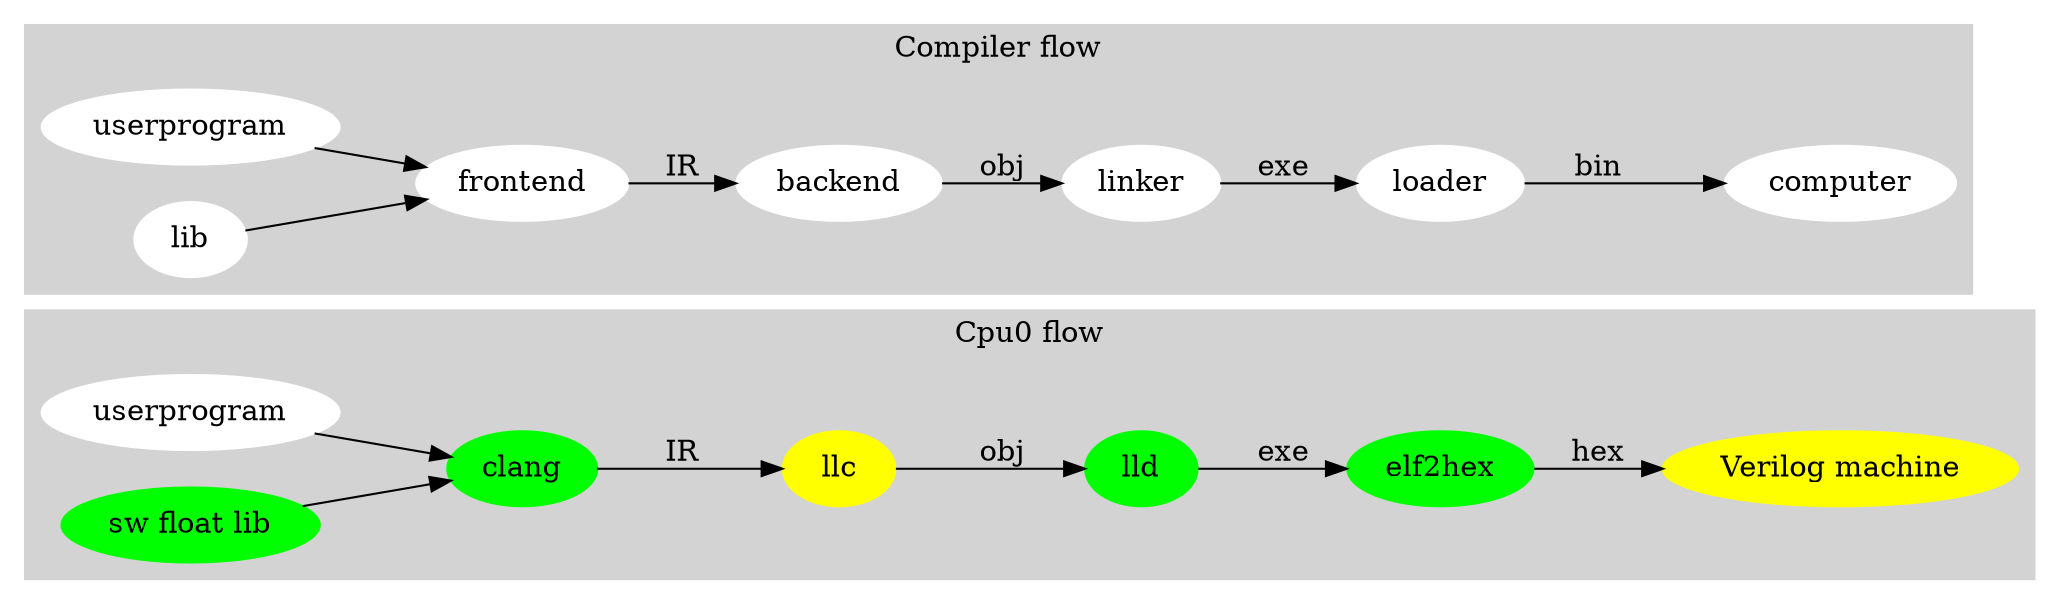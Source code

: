 digraph G {

  rankdir=LR;
  subgraph cluster_1 {
    style=filled;
    color=lightgrey;
    label = "Cpu0 flow";
    node [style=filled,color=white]; usercode [label = "userprogram"];
    node [style=filled,color=green]; sflib [label = "sw float lib"];
    node [style=filled,color=green]; clang;
    node [style=filled,color=yellow]; llc, "Verilog machine";
    node [style=filled,color=green]; lld, elf2hex;
    usercode -> clang;
    sflib -> clang;
    clang -> llc [ label = "IR" ];
    llc -> lld [ label = "obj" ];
    lld -> elf2hex [ label = "exe" ];
    elf2hex -> "Verilog machine" [ label = "hex" ];
  }
  subgraph cluster_0 {
    style=filled;
    label = "Compiler flow";
    node [style=filled,color=white]; userprogram, lib, frontend, backend, linker, loader, computer; 
      userprogram -> frontend;
      lib -> frontend;
      frontend -> backend [ label = "IR" ];
      backend -> linker [ label = "obj" ];
      linker -> loader [ label = "exe" ];
      loader -> computer [ label = "bin" ];
      color=lightgrey
  }

}
